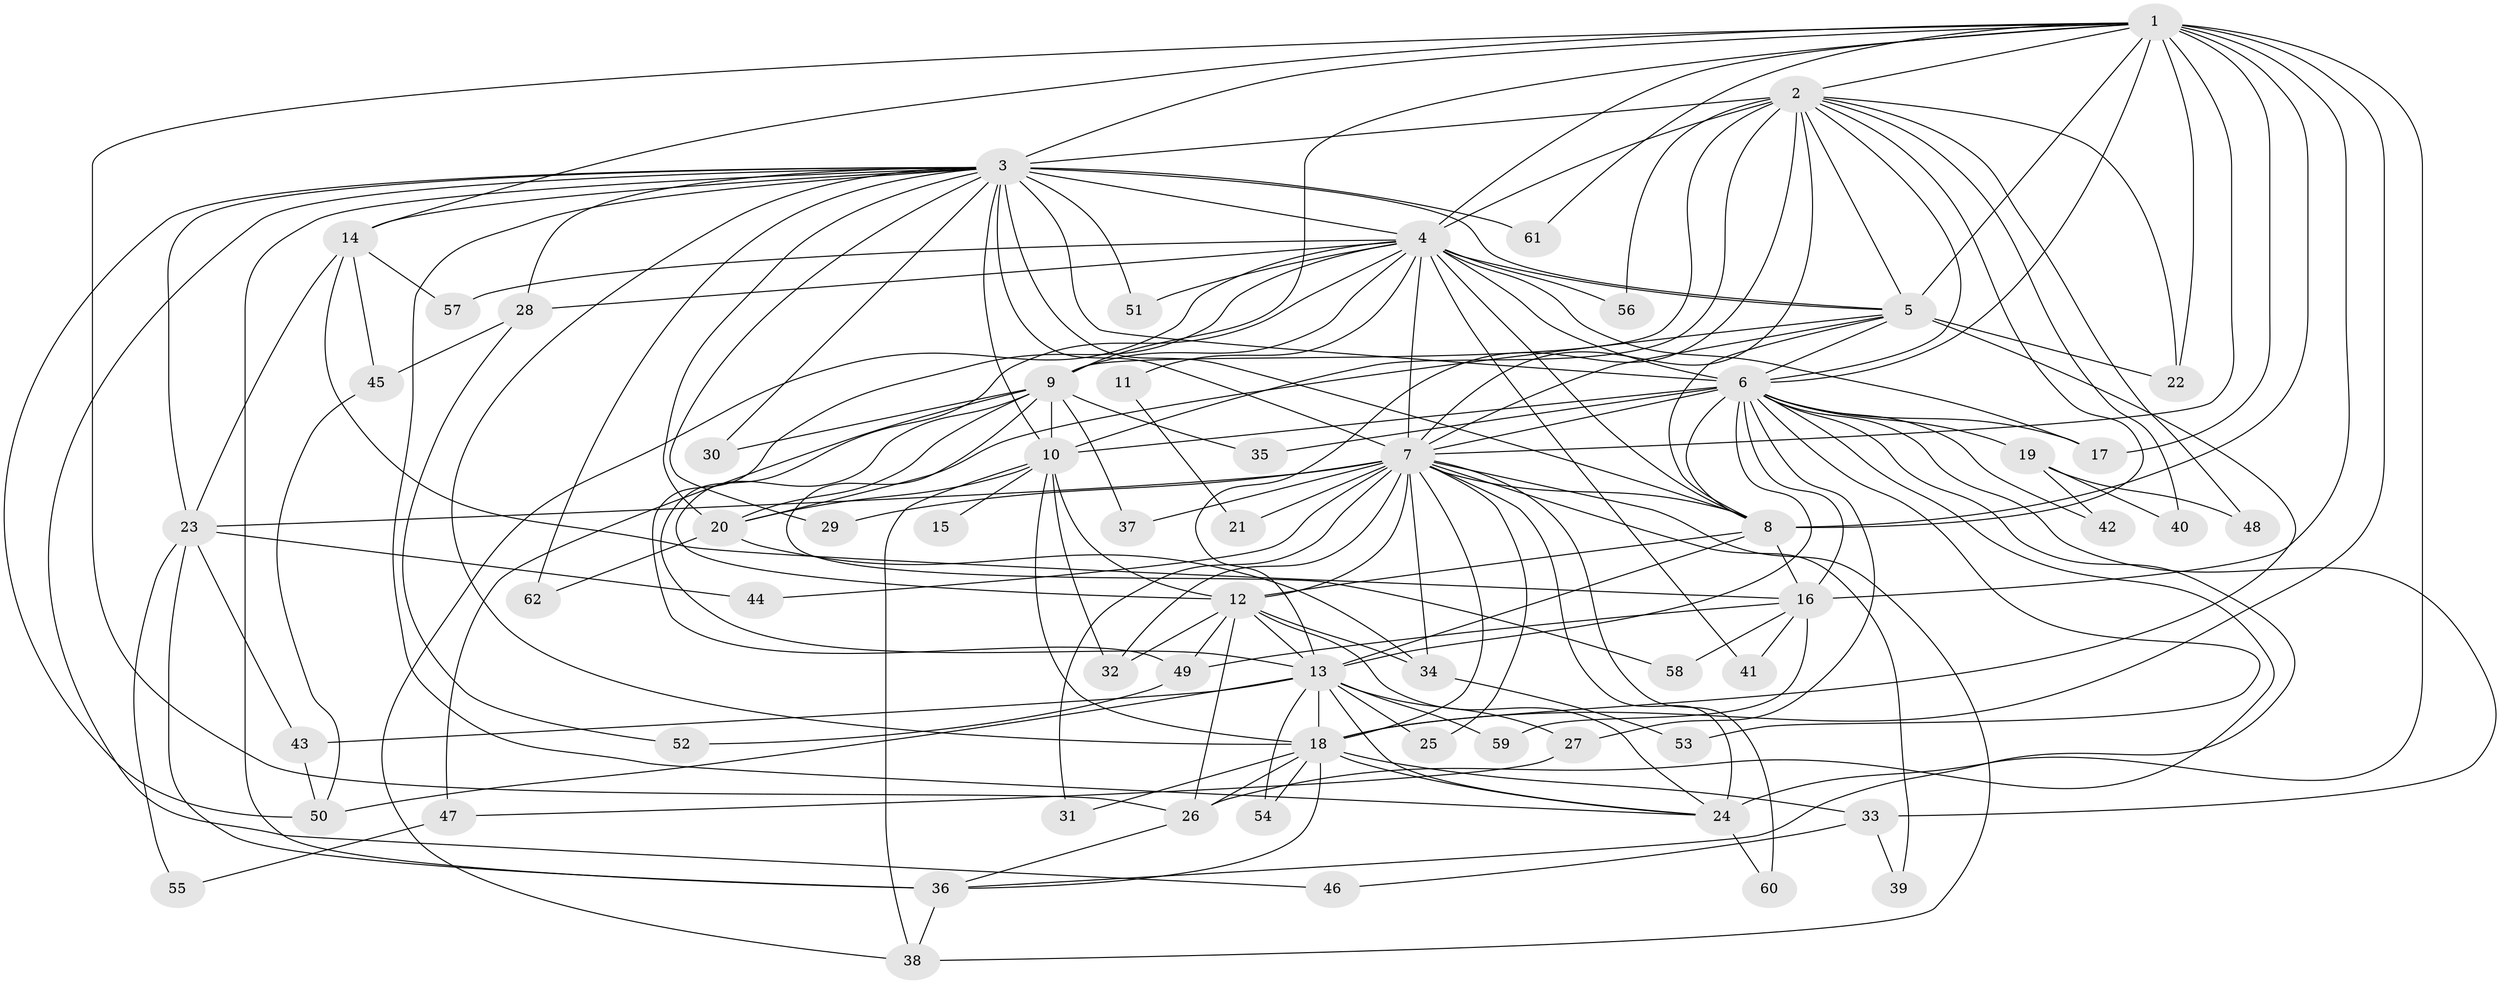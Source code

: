 // original degree distribution, {14: 0.008064516129032258, 18: 0.008064516129032258, 21: 0.016129032258064516, 25: 0.016129032258064516, 24: 0.016129032258064516, 22: 0.008064516129032258, 20: 0.008064516129032258, 7: 0.024193548387096774, 11: 0.008064516129032258, 3: 0.20967741935483872, 2: 0.5080645161290323, 9: 0.008064516129032258, 4: 0.12096774193548387, 6: 0.016129032258064516, 5: 0.024193548387096774}
// Generated by graph-tools (version 1.1) at 2025/35/03/09/25 02:35:01]
// undirected, 62 vertices, 168 edges
graph export_dot {
graph [start="1"]
  node [color=gray90,style=filled];
  1;
  2;
  3;
  4;
  5;
  6;
  7;
  8;
  9;
  10;
  11;
  12;
  13;
  14;
  15;
  16;
  17;
  18;
  19;
  20;
  21;
  22;
  23;
  24;
  25;
  26;
  27;
  28;
  29;
  30;
  31;
  32;
  33;
  34;
  35;
  36;
  37;
  38;
  39;
  40;
  41;
  42;
  43;
  44;
  45;
  46;
  47;
  48;
  49;
  50;
  51;
  52;
  53;
  54;
  55;
  56;
  57;
  58;
  59;
  60;
  61;
  62;
  1 -- 2 [weight=2.0];
  1 -- 3 [weight=4.0];
  1 -- 4 [weight=3.0];
  1 -- 5 [weight=2.0];
  1 -- 6 [weight=2.0];
  1 -- 7 [weight=3.0];
  1 -- 8 [weight=2.0];
  1 -- 9 [weight=1.0];
  1 -- 14 [weight=2.0];
  1 -- 16 [weight=1.0];
  1 -- 17 [weight=2.0];
  1 -- 18 [weight=1.0];
  1 -- 22 [weight=2.0];
  1 -- 24 [weight=5.0];
  1 -- 26 [weight=1.0];
  1 -- 61 [weight=1.0];
  2 -- 3 [weight=2.0];
  2 -- 4 [weight=3.0];
  2 -- 5 [weight=1.0];
  2 -- 6 [weight=1.0];
  2 -- 7 [weight=1.0];
  2 -- 8 [weight=2.0];
  2 -- 9 [weight=1.0];
  2 -- 10 [weight=1.0];
  2 -- 13 [weight=1.0];
  2 -- 22 [weight=1.0];
  2 -- 40 [weight=1.0];
  2 -- 48 [weight=1.0];
  2 -- 56 [weight=1.0];
  3 -- 4 [weight=2.0];
  3 -- 5 [weight=2.0];
  3 -- 6 [weight=2.0];
  3 -- 7 [weight=2.0];
  3 -- 8 [weight=3.0];
  3 -- 10 [weight=2.0];
  3 -- 14 [weight=1.0];
  3 -- 18 [weight=1.0];
  3 -- 20 [weight=1.0];
  3 -- 23 [weight=1.0];
  3 -- 24 [weight=1.0];
  3 -- 28 [weight=1.0];
  3 -- 29 [weight=1.0];
  3 -- 30 [weight=1.0];
  3 -- 36 [weight=6.0];
  3 -- 46 [weight=1.0];
  3 -- 50 [weight=1.0];
  3 -- 51 [weight=1.0];
  3 -- 61 [weight=2.0];
  3 -- 62 [weight=1.0];
  4 -- 5 [weight=2.0];
  4 -- 6 [weight=1.0];
  4 -- 7 [weight=1.0];
  4 -- 8 [weight=1.0];
  4 -- 9 [weight=1.0];
  4 -- 11 [weight=1.0];
  4 -- 13 [weight=2.0];
  4 -- 17 [weight=1.0];
  4 -- 28 [weight=1.0];
  4 -- 38 [weight=1.0];
  4 -- 41 [weight=1.0];
  4 -- 49 [weight=1.0];
  4 -- 51 [weight=1.0];
  4 -- 56 [weight=1.0];
  4 -- 57 [weight=1.0];
  5 -- 6 [weight=1.0];
  5 -- 7 [weight=1.0];
  5 -- 8 [weight=1.0];
  5 -- 18 [weight=8.0];
  5 -- 20 [weight=1.0];
  5 -- 22 [weight=1.0];
  6 -- 7 [weight=1.0];
  6 -- 8 [weight=2.0];
  6 -- 10 [weight=1.0];
  6 -- 13 [weight=1.0];
  6 -- 16 [weight=2.0];
  6 -- 17 [weight=1.0];
  6 -- 19 [weight=1.0];
  6 -- 26 [weight=1.0];
  6 -- 27 [weight=1.0];
  6 -- 33 [weight=1.0];
  6 -- 35 [weight=1.0];
  6 -- 36 [weight=1.0];
  6 -- 42 [weight=1.0];
  6 -- 53 [weight=1.0];
  7 -- 8 [weight=1.0];
  7 -- 12 [weight=1.0];
  7 -- 18 [weight=1.0];
  7 -- 21 [weight=1.0];
  7 -- 23 [weight=1.0];
  7 -- 24 [weight=1.0];
  7 -- 25 [weight=1.0];
  7 -- 29 [weight=1.0];
  7 -- 31 [weight=1.0];
  7 -- 32 [weight=1.0];
  7 -- 34 [weight=1.0];
  7 -- 37 [weight=1.0];
  7 -- 38 [weight=1.0];
  7 -- 39 [weight=1.0];
  7 -- 44 [weight=1.0];
  7 -- 60 [weight=1.0];
  8 -- 12 [weight=7.0];
  8 -- 13 [weight=1.0];
  8 -- 16 [weight=1.0];
  9 -- 10 [weight=1.0];
  9 -- 12 [weight=1.0];
  9 -- 20 [weight=1.0];
  9 -- 30 [weight=1.0];
  9 -- 35 [weight=1.0];
  9 -- 37 [weight=1.0];
  9 -- 47 [weight=1.0];
  9 -- 58 [weight=1.0];
  10 -- 12 [weight=1.0];
  10 -- 15 [weight=1.0];
  10 -- 18 [weight=1.0];
  10 -- 20 [weight=1.0];
  10 -- 32 [weight=1.0];
  10 -- 38 [weight=1.0];
  11 -- 21 [weight=1.0];
  12 -- 13 [weight=1.0];
  12 -- 24 [weight=1.0];
  12 -- 26 [weight=1.0];
  12 -- 32 [weight=1.0];
  12 -- 34 [weight=1.0];
  12 -- 49 [weight=2.0];
  13 -- 18 [weight=1.0];
  13 -- 24 [weight=1.0];
  13 -- 25 [weight=1.0];
  13 -- 27 [weight=2.0];
  13 -- 43 [weight=1.0];
  13 -- 50 [weight=1.0];
  13 -- 54 [weight=1.0];
  13 -- 59 [weight=1.0];
  14 -- 16 [weight=1.0];
  14 -- 23 [weight=1.0];
  14 -- 45 [weight=1.0];
  14 -- 57 [weight=1.0];
  16 -- 41 [weight=1.0];
  16 -- 49 [weight=1.0];
  16 -- 58 [weight=1.0];
  16 -- 59 [weight=1.0];
  18 -- 24 [weight=1.0];
  18 -- 26 [weight=3.0];
  18 -- 31 [weight=1.0];
  18 -- 33 [weight=1.0];
  18 -- 36 [weight=2.0];
  18 -- 54 [weight=1.0];
  19 -- 40 [weight=1.0];
  19 -- 42 [weight=1.0];
  19 -- 48 [weight=1.0];
  20 -- 34 [weight=1.0];
  20 -- 62 [weight=1.0];
  23 -- 36 [weight=1.0];
  23 -- 43 [weight=1.0];
  23 -- 44 [weight=1.0];
  23 -- 55 [weight=1.0];
  24 -- 60 [weight=1.0];
  26 -- 36 [weight=1.0];
  27 -- 47 [weight=1.0];
  28 -- 45 [weight=1.0];
  28 -- 52 [weight=1.0];
  33 -- 39 [weight=1.0];
  33 -- 46 [weight=1.0];
  34 -- 53 [weight=1.0];
  36 -- 38 [weight=1.0];
  43 -- 50 [weight=1.0];
  45 -- 50 [weight=1.0];
  47 -- 55 [weight=1.0];
  49 -- 52 [weight=1.0];
}
